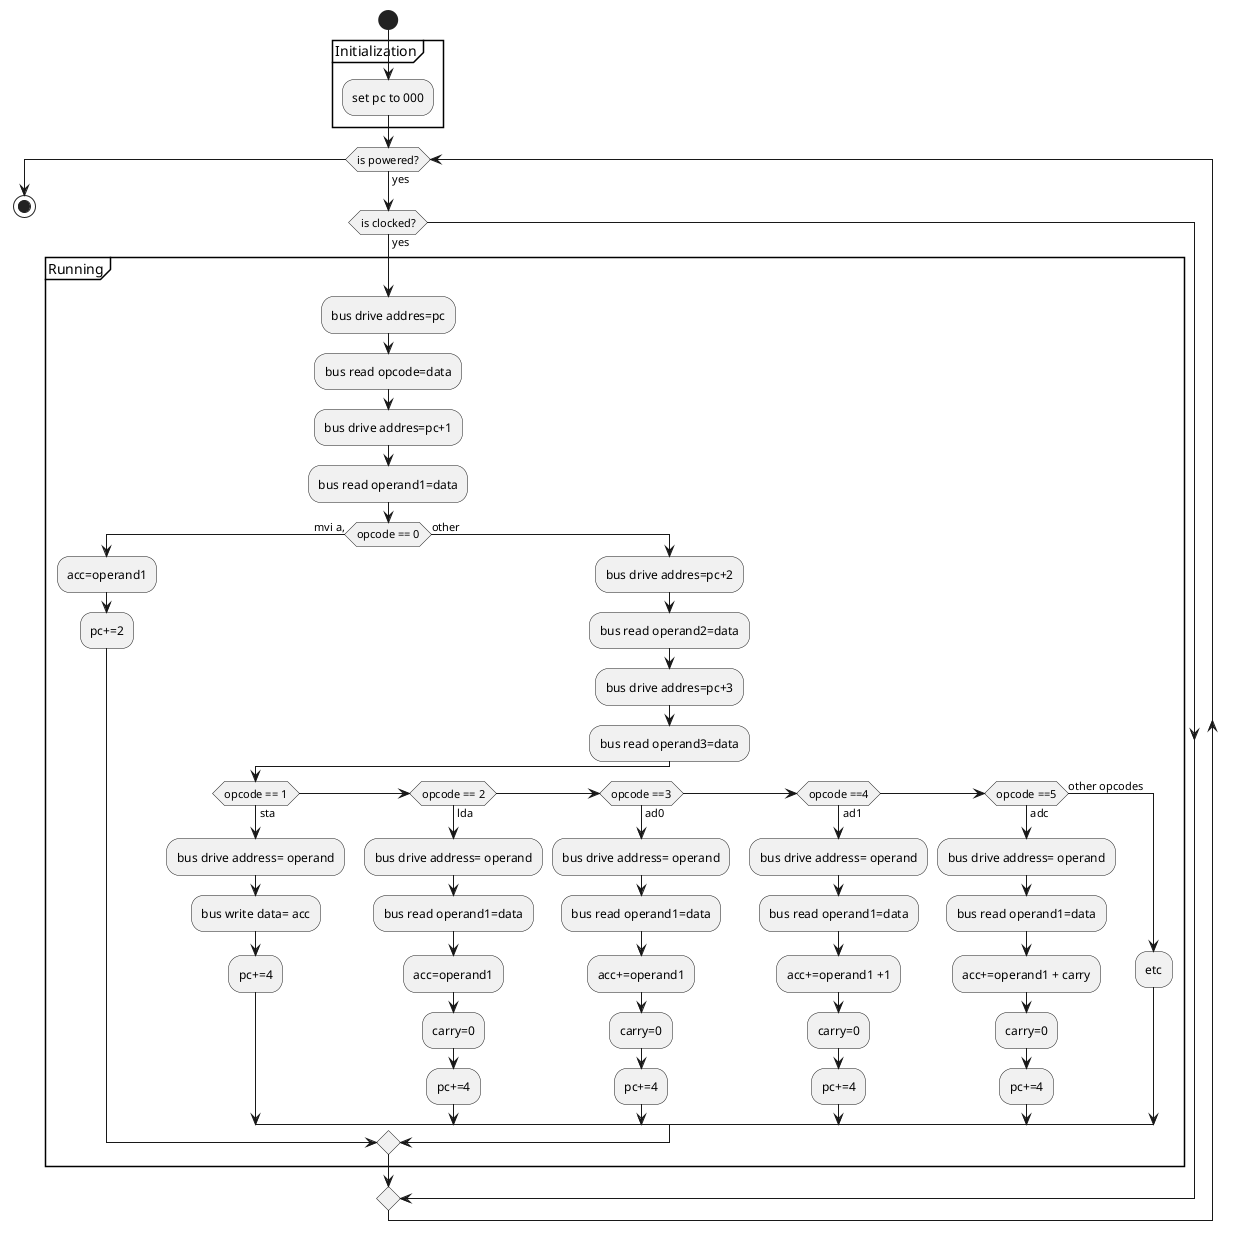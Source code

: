 @startuml
start
partition Initialization {
	:set pc to 000;
}

  while (is powered?)
   ->yes;
   if (is clocked?) then (yes)
partition Running {
    :bus drive addres=pc;
    :bus read opcode=data;
    :bus drive addres=pc+1;
    :bus read operand1=data;
    if (opcode == 0) then (mvi a,)
     :acc=operand1;
     :pc+=2;
    else (other)
     :bus drive addres=pc+2;
     :bus read operand2=data;
     :bus drive addres=pc+3;
     :bus read operand3=data;
     if (opcode == 1) then (sta)
        :bus drive address= operand;
        :bus write data= acc;
        :pc+=4;
     elseif (opcode == 2) then (lda)
        :bus drive address= operand;
        :bus read operand1=data;
	:acc=operand1;
        :carry=0;
        :pc+=4;
     elseif (opcode ==3) then (ad0)
        :bus drive address= operand;
        :bus read operand1=data;
        :acc+=operand1;
        :carry=0;
        :pc+=4;
     elseif (opcode ==4) then (ad1)
        :bus drive address= operand;
        :bus read operand1=data;
        :acc+=operand1 +1;
        :carry=0;
        :pc+=4;
     elseif (opcode ==5) then (adc)
        :bus drive address= operand;
        :bus read operand1=data;
        :acc+=operand1 + carry;
        :carry=0;
        :pc+=4;
     else (other opcodes)
        :etc;
     endif
    endif
}
   endif
  endwhile

stop
@enduml
